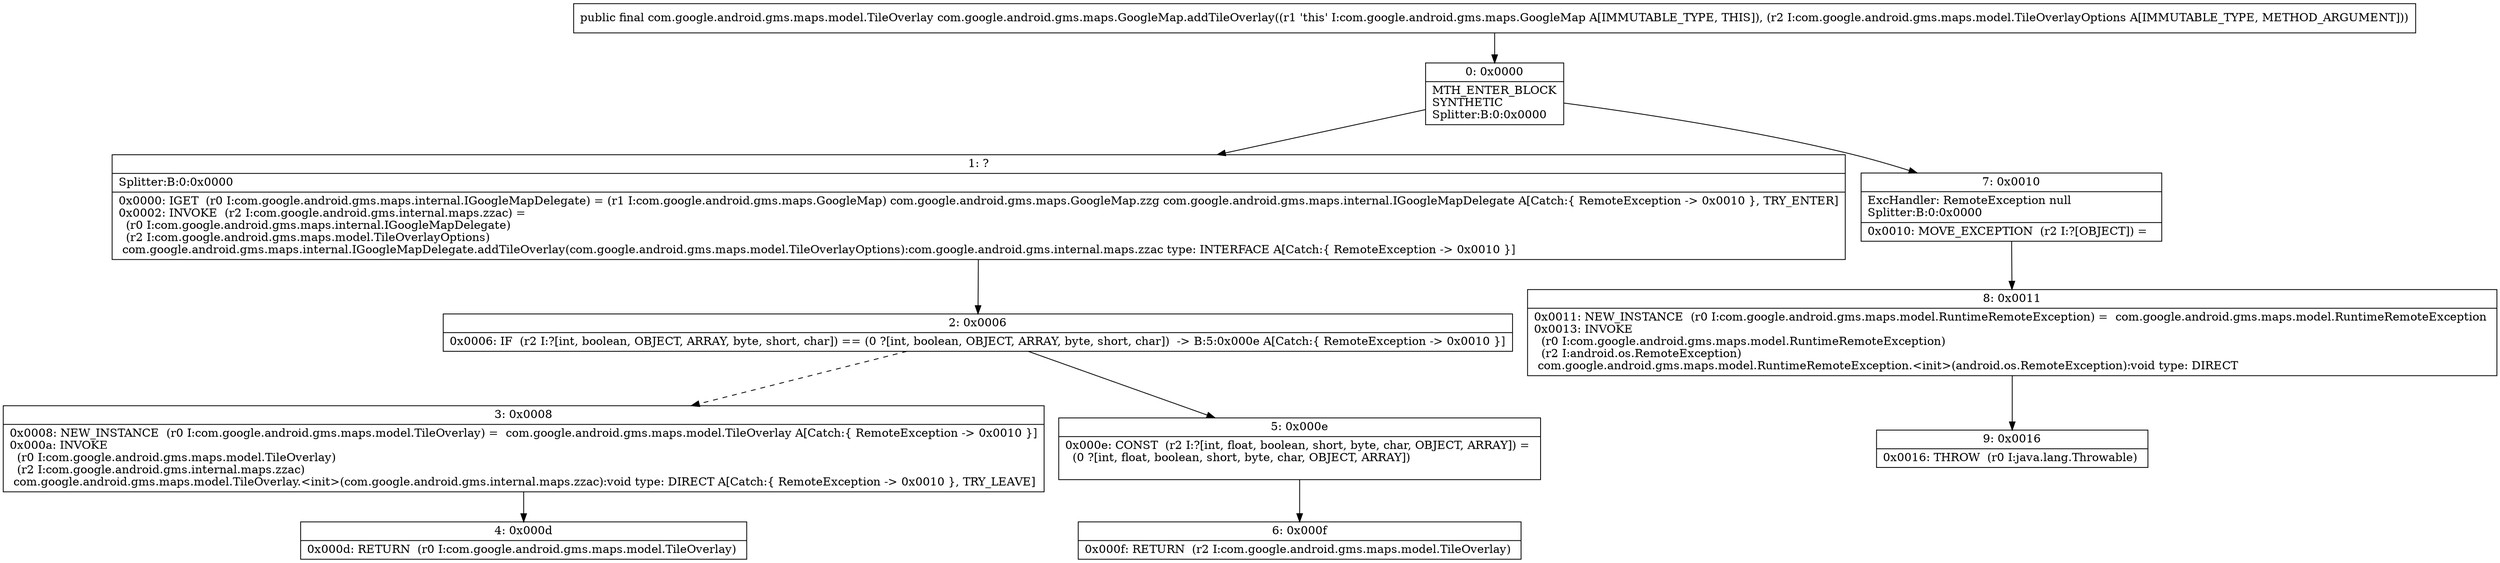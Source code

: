 digraph "CFG forcom.google.android.gms.maps.GoogleMap.addTileOverlay(Lcom\/google\/android\/gms\/maps\/model\/TileOverlayOptions;)Lcom\/google\/android\/gms\/maps\/model\/TileOverlay;" {
Node_0 [shape=record,label="{0\:\ 0x0000|MTH_ENTER_BLOCK\lSYNTHETIC\lSplitter:B:0:0x0000\l}"];
Node_1 [shape=record,label="{1\:\ ?|Splitter:B:0:0x0000\l|0x0000: IGET  (r0 I:com.google.android.gms.maps.internal.IGoogleMapDelegate) = (r1 I:com.google.android.gms.maps.GoogleMap) com.google.android.gms.maps.GoogleMap.zzg com.google.android.gms.maps.internal.IGoogleMapDelegate A[Catch:\{ RemoteException \-\> 0x0010 \}, TRY_ENTER]\l0x0002: INVOKE  (r2 I:com.google.android.gms.internal.maps.zzac) = \l  (r0 I:com.google.android.gms.maps.internal.IGoogleMapDelegate)\l  (r2 I:com.google.android.gms.maps.model.TileOverlayOptions)\l com.google.android.gms.maps.internal.IGoogleMapDelegate.addTileOverlay(com.google.android.gms.maps.model.TileOverlayOptions):com.google.android.gms.internal.maps.zzac type: INTERFACE A[Catch:\{ RemoteException \-\> 0x0010 \}]\l}"];
Node_2 [shape=record,label="{2\:\ 0x0006|0x0006: IF  (r2 I:?[int, boolean, OBJECT, ARRAY, byte, short, char]) == (0 ?[int, boolean, OBJECT, ARRAY, byte, short, char])  \-\> B:5:0x000e A[Catch:\{ RemoteException \-\> 0x0010 \}]\l}"];
Node_3 [shape=record,label="{3\:\ 0x0008|0x0008: NEW_INSTANCE  (r0 I:com.google.android.gms.maps.model.TileOverlay) =  com.google.android.gms.maps.model.TileOverlay A[Catch:\{ RemoteException \-\> 0x0010 \}]\l0x000a: INVOKE  \l  (r0 I:com.google.android.gms.maps.model.TileOverlay)\l  (r2 I:com.google.android.gms.internal.maps.zzac)\l com.google.android.gms.maps.model.TileOverlay.\<init\>(com.google.android.gms.internal.maps.zzac):void type: DIRECT A[Catch:\{ RemoteException \-\> 0x0010 \}, TRY_LEAVE]\l}"];
Node_4 [shape=record,label="{4\:\ 0x000d|0x000d: RETURN  (r0 I:com.google.android.gms.maps.model.TileOverlay) \l}"];
Node_5 [shape=record,label="{5\:\ 0x000e|0x000e: CONST  (r2 I:?[int, float, boolean, short, byte, char, OBJECT, ARRAY]) = \l  (0 ?[int, float, boolean, short, byte, char, OBJECT, ARRAY])\l \l}"];
Node_6 [shape=record,label="{6\:\ 0x000f|0x000f: RETURN  (r2 I:com.google.android.gms.maps.model.TileOverlay) \l}"];
Node_7 [shape=record,label="{7\:\ 0x0010|ExcHandler: RemoteException null\lSplitter:B:0:0x0000\l|0x0010: MOVE_EXCEPTION  (r2 I:?[OBJECT]) =  \l}"];
Node_8 [shape=record,label="{8\:\ 0x0011|0x0011: NEW_INSTANCE  (r0 I:com.google.android.gms.maps.model.RuntimeRemoteException) =  com.google.android.gms.maps.model.RuntimeRemoteException \l0x0013: INVOKE  \l  (r0 I:com.google.android.gms.maps.model.RuntimeRemoteException)\l  (r2 I:android.os.RemoteException)\l com.google.android.gms.maps.model.RuntimeRemoteException.\<init\>(android.os.RemoteException):void type: DIRECT \l}"];
Node_9 [shape=record,label="{9\:\ 0x0016|0x0016: THROW  (r0 I:java.lang.Throwable) \l}"];
MethodNode[shape=record,label="{public final com.google.android.gms.maps.model.TileOverlay com.google.android.gms.maps.GoogleMap.addTileOverlay((r1 'this' I:com.google.android.gms.maps.GoogleMap A[IMMUTABLE_TYPE, THIS]), (r2 I:com.google.android.gms.maps.model.TileOverlayOptions A[IMMUTABLE_TYPE, METHOD_ARGUMENT])) }"];
MethodNode -> Node_0;
Node_0 -> Node_1;
Node_0 -> Node_7;
Node_1 -> Node_2;
Node_2 -> Node_3[style=dashed];
Node_2 -> Node_5;
Node_3 -> Node_4;
Node_5 -> Node_6;
Node_7 -> Node_8;
Node_8 -> Node_9;
}


